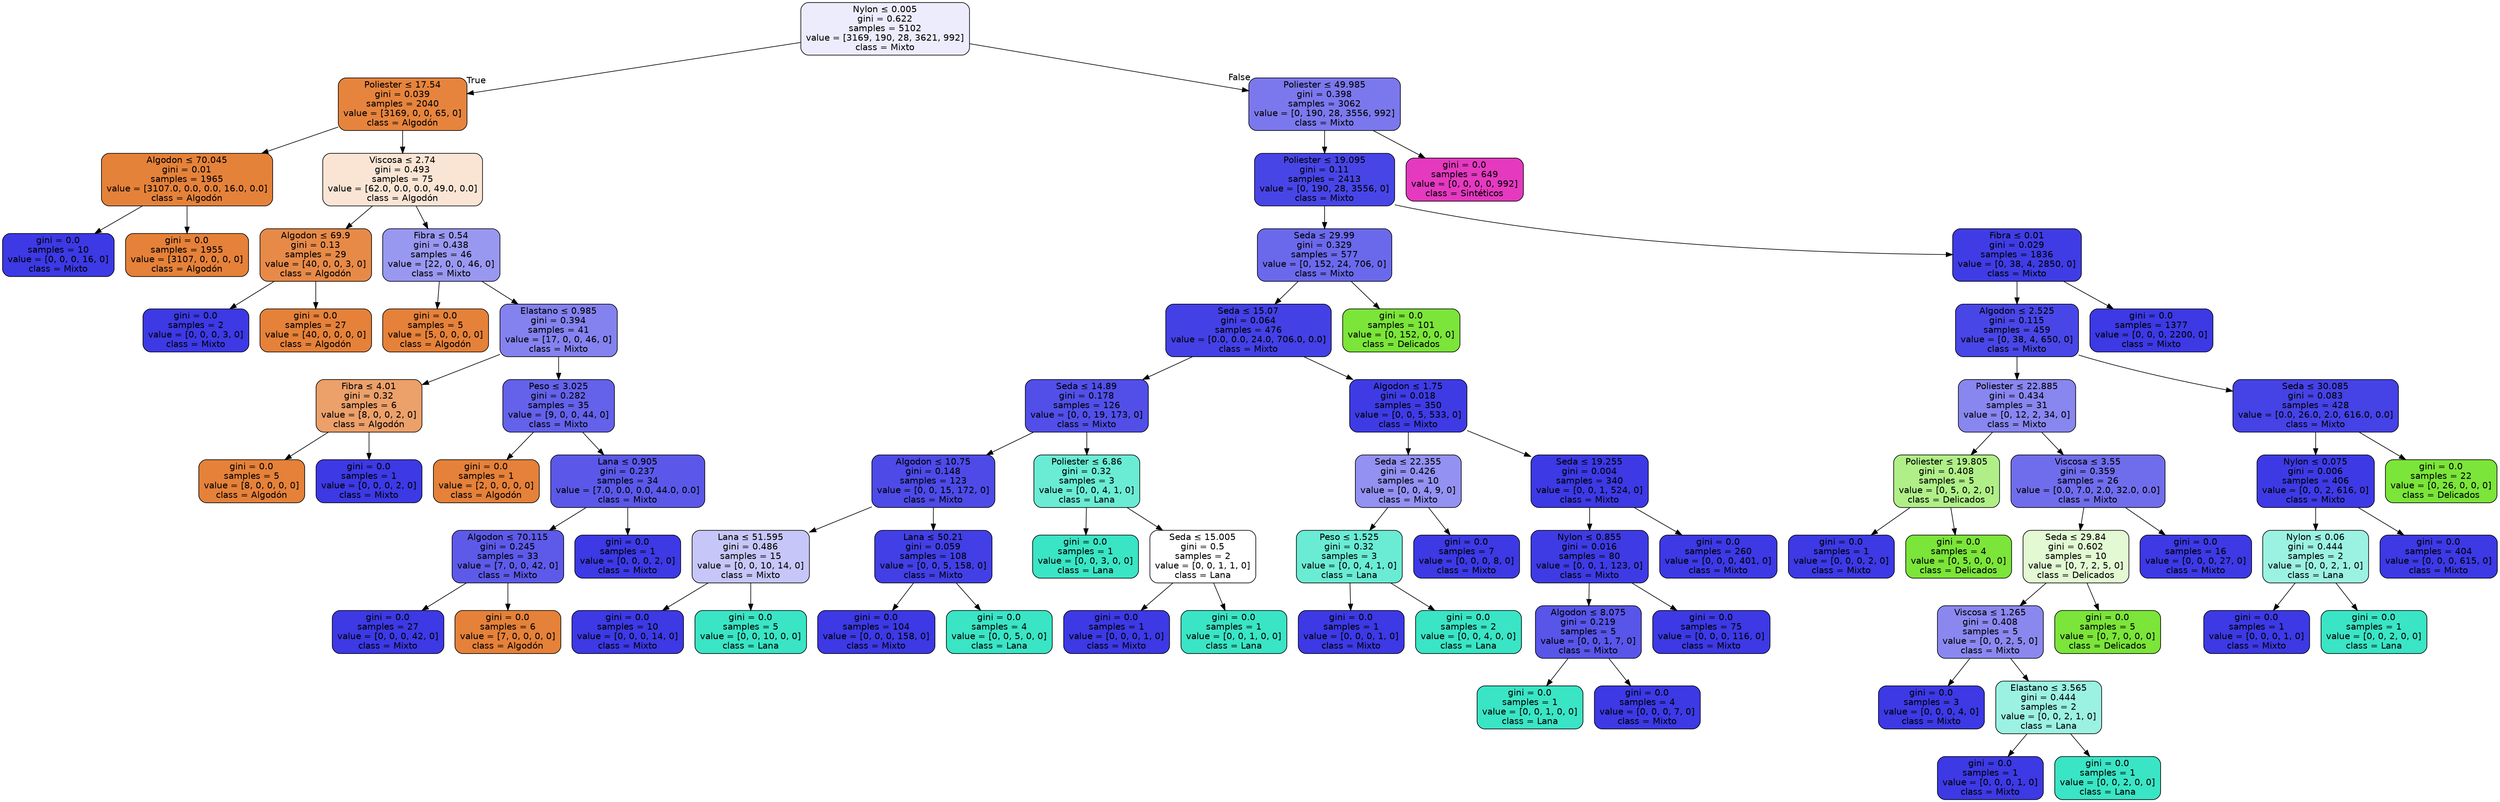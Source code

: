 digraph Tree {
node [shape=box, style="filled, rounded", color="black", fontname="helvetica"] ;
edge [fontname="helvetica"] ;
0 [label=<Nylon &le; 0.005<br/>gini = 0.622<br/>samples = 5102<br/>value = [3169, 190, 28, 3621, 992]<br/>class = Mixto>, fillcolor="#edecfd"] ;
1 [label=<Poliester &le; 17.54<br/>gini = 0.039<br/>samples = 2040<br/>value = [3169, 0, 0, 65, 0]<br/>class = Algodón>, fillcolor="#e6843d"] ;
0 -> 1 [labeldistance=2.5, labelangle=45, headlabel="True"] ;
2 [label=<Algodon &le; 70.045<br/>gini = 0.01<br/>samples = 1965<br/>value = [3107.0, 0.0, 0.0, 16.0, 0.0]<br/>class = Algodón>, fillcolor="#e5823a"] ;
1 -> 2 ;
3 [label=<gini = 0.0<br/>samples = 10<br/>value = [0, 0, 0, 16, 0]<br/>class = Mixto>, fillcolor="#3c39e5"] ;
2 -> 3 ;
4 [label=<gini = 0.0<br/>samples = 1955<br/>value = [3107, 0, 0, 0, 0]<br/>class = Algodón>, fillcolor="#e58139"] ;
2 -> 4 ;
5 [label=<Viscosa &le; 2.74<br/>gini = 0.493<br/>samples = 75<br/>value = [62.0, 0.0, 0.0, 49.0, 0.0]<br/>class = Algodón>, fillcolor="#fae5d5"] ;
1 -> 5 ;
6 [label=<Algodon &le; 69.9<br/>gini = 0.13<br/>samples = 29<br/>value = [40, 0, 0, 3, 0]<br/>class = Algodón>, fillcolor="#e78a48"] ;
5 -> 6 ;
7 [label=<gini = 0.0<br/>samples = 2<br/>value = [0, 0, 0, 3, 0]<br/>class = Mixto>, fillcolor="#3c39e5"] ;
6 -> 7 ;
8 [label=<gini = 0.0<br/>samples = 27<br/>value = [40, 0, 0, 0, 0]<br/>class = Algodón>, fillcolor="#e58139"] ;
6 -> 8 ;
9 [label=<Fibra &le; 0.54<br/>gini = 0.438<br/>samples = 46<br/>value = [22, 0, 0, 46, 0]<br/>class = Mixto>, fillcolor="#9998f1"] ;
5 -> 9 ;
10 [label=<gini = 0.0<br/>samples = 5<br/>value = [5, 0, 0, 0, 0]<br/>class = Algodón>, fillcolor="#e58139"] ;
9 -> 10 ;
11 [label=<Elastano &le; 0.985<br/>gini = 0.394<br/>samples = 41<br/>value = [17, 0, 0, 46, 0]<br/>class = Mixto>, fillcolor="#8482ef"] ;
9 -> 11 ;
12 [label=<Fibra &le; 4.01<br/>gini = 0.32<br/>samples = 6<br/>value = [8, 0, 0, 2, 0]<br/>class = Algodón>, fillcolor="#eca06a"] ;
11 -> 12 ;
13 [label=<gini = 0.0<br/>samples = 5<br/>value = [8, 0, 0, 0, 0]<br/>class = Algodón>, fillcolor="#e58139"] ;
12 -> 13 ;
14 [label=<gini = 0.0<br/>samples = 1<br/>value = [0, 0, 0, 2, 0]<br/>class = Mixto>, fillcolor="#3c39e5"] ;
12 -> 14 ;
15 [label=<Peso &le; 3.025<br/>gini = 0.282<br/>samples = 35<br/>value = [9, 0, 0, 44, 0]<br/>class = Mixto>, fillcolor="#6461ea"] ;
11 -> 15 ;
16 [label=<gini = 0.0<br/>samples = 1<br/>value = [2, 0, 0, 0, 0]<br/>class = Algodón>, fillcolor="#e58139"] ;
15 -> 16 ;
17 [label=<Lana &le; 0.905<br/>gini = 0.237<br/>samples = 34<br/>value = [7.0, 0.0, 0.0, 44.0, 0.0]<br/>class = Mixto>, fillcolor="#5b58e9"] ;
15 -> 17 ;
18 [label=<Algodon &le; 70.115<br/>gini = 0.245<br/>samples = 33<br/>value = [7, 0, 0, 42, 0]<br/>class = Mixto>, fillcolor="#5d5ae9"] ;
17 -> 18 ;
19 [label=<gini = 0.0<br/>samples = 27<br/>value = [0, 0, 0, 42, 0]<br/>class = Mixto>, fillcolor="#3c39e5"] ;
18 -> 19 ;
20 [label=<gini = 0.0<br/>samples = 6<br/>value = [7, 0, 0, 0, 0]<br/>class = Algodón>, fillcolor="#e58139"] ;
18 -> 20 ;
21 [label=<gini = 0.0<br/>samples = 1<br/>value = [0, 0, 0, 2, 0]<br/>class = Mixto>, fillcolor="#3c39e5"] ;
17 -> 21 ;
22 [label=<Poliester &le; 49.985<br/>gini = 0.398<br/>samples = 3062<br/>value = [0, 190, 28, 3556, 992]<br/>class = Mixto>, fillcolor="#7b78ed"] ;
0 -> 22 [labeldistance=2.5, labelangle=-45, headlabel="False"] ;
23 [label=<Poliester &le; 19.095<br/>gini = 0.11<br/>samples = 2413<br/>value = [0, 190, 28, 3556, 0]<br/>class = Mixto>, fillcolor="#4845e7"] ;
22 -> 23 ;
24 [label=<Seda &le; 29.99<br/>gini = 0.329<br/>samples = 577<br/>value = [0, 152, 24, 706, 0]<br/>class = Mixto>, fillcolor="#6b69eb"] ;
23 -> 24 ;
25 [label=<Seda &le; 15.07<br/>gini = 0.064<br/>samples = 476<br/>value = [0.0, 0.0, 24.0, 706.0, 0.0]<br/>class = Mixto>, fillcolor="#4340e6"] ;
24 -> 25 ;
26 [label=<Seda &le; 14.89<br/>gini = 0.178<br/>samples = 126<br/>value = [0, 0, 19, 173, 0]<br/>class = Mixto>, fillcolor="#514fe8"] ;
25 -> 26 ;
27 [label=<Algodon &le; 10.75<br/>gini = 0.148<br/>samples = 123<br/>value = [0, 0, 15, 172, 0]<br/>class = Mixto>, fillcolor="#4d4ae7"] ;
26 -> 27 ;
28 [label=<Lana &le; 51.595<br/>gini = 0.486<br/>samples = 15<br/>value = [0, 0, 10, 14, 0]<br/>class = Mixto>, fillcolor="#c7c6f8"] ;
27 -> 28 ;
29 [label=<gini = 0.0<br/>samples = 10<br/>value = [0, 0, 0, 14, 0]<br/>class = Mixto>, fillcolor="#3c39e5"] ;
28 -> 29 ;
30 [label=<gini = 0.0<br/>samples = 5<br/>value = [0, 0, 10, 0, 0]<br/>class = Lana>, fillcolor="#39e5c5"] ;
28 -> 30 ;
31 [label=<Lana &le; 50.21<br/>gini = 0.059<br/>samples = 108<br/>value = [0, 0, 5, 158, 0]<br/>class = Mixto>, fillcolor="#423fe6"] ;
27 -> 31 ;
32 [label=<gini = 0.0<br/>samples = 104<br/>value = [0, 0, 0, 158, 0]<br/>class = Mixto>, fillcolor="#3c39e5"] ;
31 -> 32 ;
33 [label=<gini = 0.0<br/>samples = 4<br/>value = [0, 0, 5, 0, 0]<br/>class = Lana>, fillcolor="#39e5c5"] ;
31 -> 33 ;
34 [label=<Poliester &le; 6.86<br/>gini = 0.32<br/>samples = 3<br/>value = [0, 0, 4, 1, 0]<br/>class = Lana>, fillcolor="#6aecd4"] ;
26 -> 34 ;
35 [label=<gini = 0.0<br/>samples = 1<br/>value = [0, 0, 3, 0, 0]<br/>class = Lana>, fillcolor="#39e5c5"] ;
34 -> 35 ;
36 [label=<Seda &le; 15.005<br/>gini = 0.5<br/>samples = 2<br/>value = [0, 0, 1, 1, 0]<br/>class = Lana>, fillcolor="#ffffff"] ;
34 -> 36 ;
37 [label=<gini = 0.0<br/>samples = 1<br/>value = [0, 0, 0, 1, 0]<br/>class = Mixto>, fillcolor="#3c39e5"] ;
36 -> 37 ;
38 [label=<gini = 0.0<br/>samples = 1<br/>value = [0, 0, 1, 0, 0]<br/>class = Lana>, fillcolor="#39e5c5"] ;
36 -> 38 ;
39 [label=<Algodon &le; 1.75<br/>gini = 0.018<br/>samples = 350<br/>value = [0, 0, 5, 533, 0]<br/>class = Mixto>, fillcolor="#3e3be5"] ;
25 -> 39 ;
40 [label=<Seda &le; 22.355<br/>gini = 0.426<br/>samples = 10<br/>value = [0, 0, 4, 9, 0]<br/>class = Mixto>, fillcolor="#9391f1"] ;
39 -> 40 ;
41 [label=<Peso &le; 1.525<br/>gini = 0.32<br/>samples = 3<br/>value = [0, 0, 4, 1, 0]<br/>class = Lana>, fillcolor="#6aecd4"] ;
40 -> 41 ;
42 [label=<gini = 0.0<br/>samples = 1<br/>value = [0, 0, 0, 1, 0]<br/>class = Mixto>, fillcolor="#3c39e5"] ;
41 -> 42 ;
43 [label=<gini = 0.0<br/>samples = 2<br/>value = [0, 0, 4, 0, 0]<br/>class = Lana>, fillcolor="#39e5c5"] ;
41 -> 43 ;
44 [label=<gini = 0.0<br/>samples = 7<br/>value = [0, 0, 0, 8, 0]<br/>class = Mixto>, fillcolor="#3c39e5"] ;
40 -> 44 ;
45 [label=<Seda &le; 19.255<br/>gini = 0.004<br/>samples = 340<br/>value = [0, 0, 1, 524, 0]<br/>class = Mixto>, fillcolor="#3c39e5"] ;
39 -> 45 ;
46 [label=<Nylon &le; 0.855<br/>gini = 0.016<br/>samples = 80<br/>value = [0, 0, 1, 123, 0]<br/>class = Mixto>, fillcolor="#3e3be5"] ;
45 -> 46 ;
47 [label=<Algodon &le; 8.075<br/>gini = 0.219<br/>samples = 5<br/>value = [0, 0, 1, 7, 0]<br/>class = Mixto>, fillcolor="#5855e9"] ;
46 -> 47 ;
48 [label=<gini = 0.0<br/>samples = 1<br/>value = [0, 0, 1, 0, 0]<br/>class = Lana>, fillcolor="#39e5c5"] ;
47 -> 48 ;
49 [label=<gini = 0.0<br/>samples = 4<br/>value = [0, 0, 0, 7, 0]<br/>class = Mixto>, fillcolor="#3c39e5"] ;
47 -> 49 ;
50 [label=<gini = 0.0<br/>samples = 75<br/>value = [0, 0, 0, 116, 0]<br/>class = Mixto>, fillcolor="#3c39e5"] ;
46 -> 50 ;
51 [label=<gini = 0.0<br/>samples = 260<br/>value = [0, 0, 0, 401, 0]<br/>class = Mixto>, fillcolor="#3c39e5"] ;
45 -> 51 ;
52 [label=<gini = 0.0<br/>samples = 101<br/>value = [0, 152, 0, 0, 0]<br/>class = Delicados>, fillcolor="#7be539"] ;
24 -> 52 ;
53 [label=<Fibra &le; 0.01<br/>gini = 0.029<br/>samples = 1836<br/>value = [0, 38, 4, 2850, 0]<br/>class = Mixto>, fillcolor="#3f3ce5"] ;
23 -> 53 ;
54 [label=<Algodon &le; 2.525<br/>gini = 0.115<br/>samples = 459<br/>value = [0, 38, 4, 650, 0]<br/>class = Mixto>, fillcolor="#4946e7"] ;
53 -> 54 ;
55 [label=<Poliester &le; 22.885<br/>gini = 0.434<br/>samples = 31<br/>value = [0, 12, 2, 34, 0]<br/>class = Mixto>, fillcolor="#8886ef"] ;
54 -> 55 ;
56 [label=<Poliester &le; 19.805<br/>gini = 0.408<br/>samples = 5<br/>value = [0, 5, 0, 2, 0]<br/>class = Delicados>, fillcolor="#b0ef88"] ;
55 -> 56 ;
57 [label=<gini = 0.0<br/>samples = 1<br/>value = [0, 0, 0, 2, 0]<br/>class = Mixto>, fillcolor="#3c39e5"] ;
56 -> 57 ;
58 [label=<gini = 0.0<br/>samples = 4<br/>value = [0, 5, 0, 0, 0]<br/>class = Delicados>, fillcolor="#7be539"] ;
56 -> 58 ;
59 [label=<Viscosa &le; 3.55<br/>gini = 0.359<br/>samples = 26<br/>value = [0.0, 7.0, 2.0, 32.0, 0.0]<br/>class = Mixto>, fillcolor="#706dec"] ;
55 -> 59 ;
60 [label=<Seda &le; 29.84<br/>gini = 0.602<br/>samples = 10<br/>value = [0, 7, 2, 5, 0]<br/>class = Delicados>, fillcolor="#e2f9d3"] ;
59 -> 60 ;
61 [label=<Viscosa &le; 1.265<br/>gini = 0.408<br/>samples = 5<br/>value = [0, 0, 2, 5, 0]<br/>class = Mixto>, fillcolor="#8a88ef"] ;
60 -> 61 ;
62 [label=<gini = 0.0<br/>samples = 3<br/>value = [0, 0, 0, 4, 0]<br/>class = Mixto>, fillcolor="#3c39e5"] ;
61 -> 62 ;
63 [label=<Elastano &le; 3.565<br/>gini = 0.444<br/>samples = 2<br/>value = [0, 0, 2, 1, 0]<br/>class = Lana>, fillcolor="#9cf2e2"] ;
61 -> 63 ;
64 [label=<gini = 0.0<br/>samples = 1<br/>value = [0, 0, 0, 1, 0]<br/>class = Mixto>, fillcolor="#3c39e5"] ;
63 -> 64 ;
65 [label=<gini = 0.0<br/>samples = 1<br/>value = [0, 0, 2, 0, 0]<br/>class = Lana>, fillcolor="#39e5c5"] ;
63 -> 65 ;
66 [label=<gini = 0.0<br/>samples = 5<br/>value = [0, 7, 0, 0, 0]<br/>class = Delicados>, fillcolor="#7be539"] ;
60 -> 66 ;
67 [label=<gini = 0.0<br/>samples = 16<br/>value = [0, 0, 0, 27, 0]<br/>class = Mixto>, fillcolor="#3c39e5"] ;
59 -> 67 ;
68 [label=<Seda &le; 30.085<br/>gini = 0.083<br/>samples = 428<br/>value = [0.0, 26.0, 2.0, 616.0, 0.0]<br/>class = Mixto>, fillcolor="#4542e6"] ;
54 -> 68 ;
69 [label=<Nylon &le; 0.075<br/>gini = 0.006<br/>samples = 406<br/>value = [0, 0, 2, 616, 0]<br/>class = Mixto>, fillcolor="#3d3ae5"] ;
68 -> 69 ;
70 [label=<Nylon &le; 0.06<br/>gini = 0.444<br/>samples = 2<br/>value = [0, 0, 2, 1, 0]<br/>class = Lana>, fillcolor="#9cf2e2"] ;
69 -> 70 ;
71 [label=<gini = 0.0<br/>samples = 1<br/>value = [0, 0, 0, 1, 0]<br/>class = Mixto>, fillcolor="#3c39e5"] ;
70 -> 71 ;
72 [label=<gini = 0.0<br/>samples = 1<br/>value = [0, 0, 2, 0, 0]<br/>class = Lana>, fillcolor="#39e5c5"] ;
70 -> 72 ;
73 [label=<gini = 0.0<br/>samples = 404<br/>value = [0, 0, 0, 615, 0]<br/>class = Mixto>, fillcolor="#3c39e5"] ;
69 -> 73 ;
74 [label=<gini = 0.0<br/>samples = 22<br/>value = [0, 26, 0, 0, 0]<br/>class = Delicados>, fillcolor="#7be539"] ;
68 -> 74 ;
75 [label=<gini = 0.0<br/>samples = 1377<br/>value = [0, 0, 0, 2200, 0]<br/>class = Mixto>, fillcolor="#3c39e5"] ;
53 -> 75 ;
76 [label=<gini = 0.0<br/>samples = 649<br/>value = [0, 0, 0, 0, 992]<br/>class = Sintéticos>, fillcolor="#e539c0"] ;
22 -> 76 ;
}